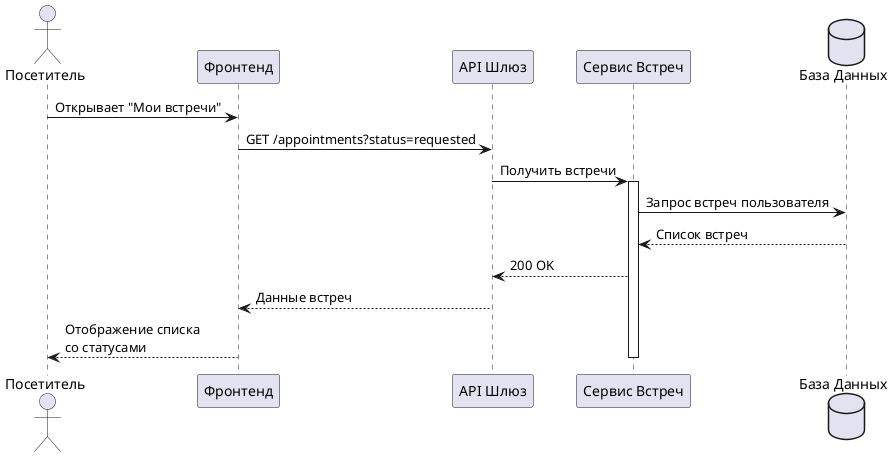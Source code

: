 @startuml ViewOwnAppointments
actor Посетитель
participant "Фронтенд" as FE
participant "API Шлюз" as API
participant "Сервис Встреч" as AppService
database "База Данных" as DB

Посетитель -> FE: Открывает "Мои встречи"
FE -> API: GET /appointments?status=requested
API -> AppService: Получить встречи
activate AppService

AppService -> DB: Запрос встреч пользователя
DB --> AppService: Список встреч
AppService --> API: 200 OK
API --> FE: Данные встреч
FE --> Посетитель: Отображение списка\nсо статусами
deactivate AppService
@enduml